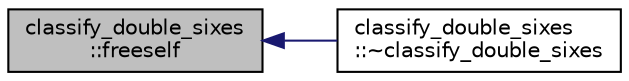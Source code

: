 digraph "classify_double_sixes::freeself"
{
  edge [fontname="Helvetica",fontsize="10",labelfontname="Helvetica",labelfontsize="10"];
  node [fontname="Helvetica",fontsize="10",shape=record];
  rankdir="LR";
  Node1812 [label="classify_double_sixes\l::freeself",height=0.2,width=0.4,color="black", fillcolor="grey75", style="filled", fontcolor="black"];
  Node1812 -> Node1813 [dir="back",color="midnightblue",fontsize="10",style="solid",fontname="Helvetica"];
  Node1813 [label="classify_double_sixes\l::~classify_double_sixes",height=0.2,width=0.4,color="black", fillcolor="white", style="filled",URL="$dd/d23/classclassify__double__sixes.html#aa5c5fe670215546d6d78f627b9aa66a0"];
}
